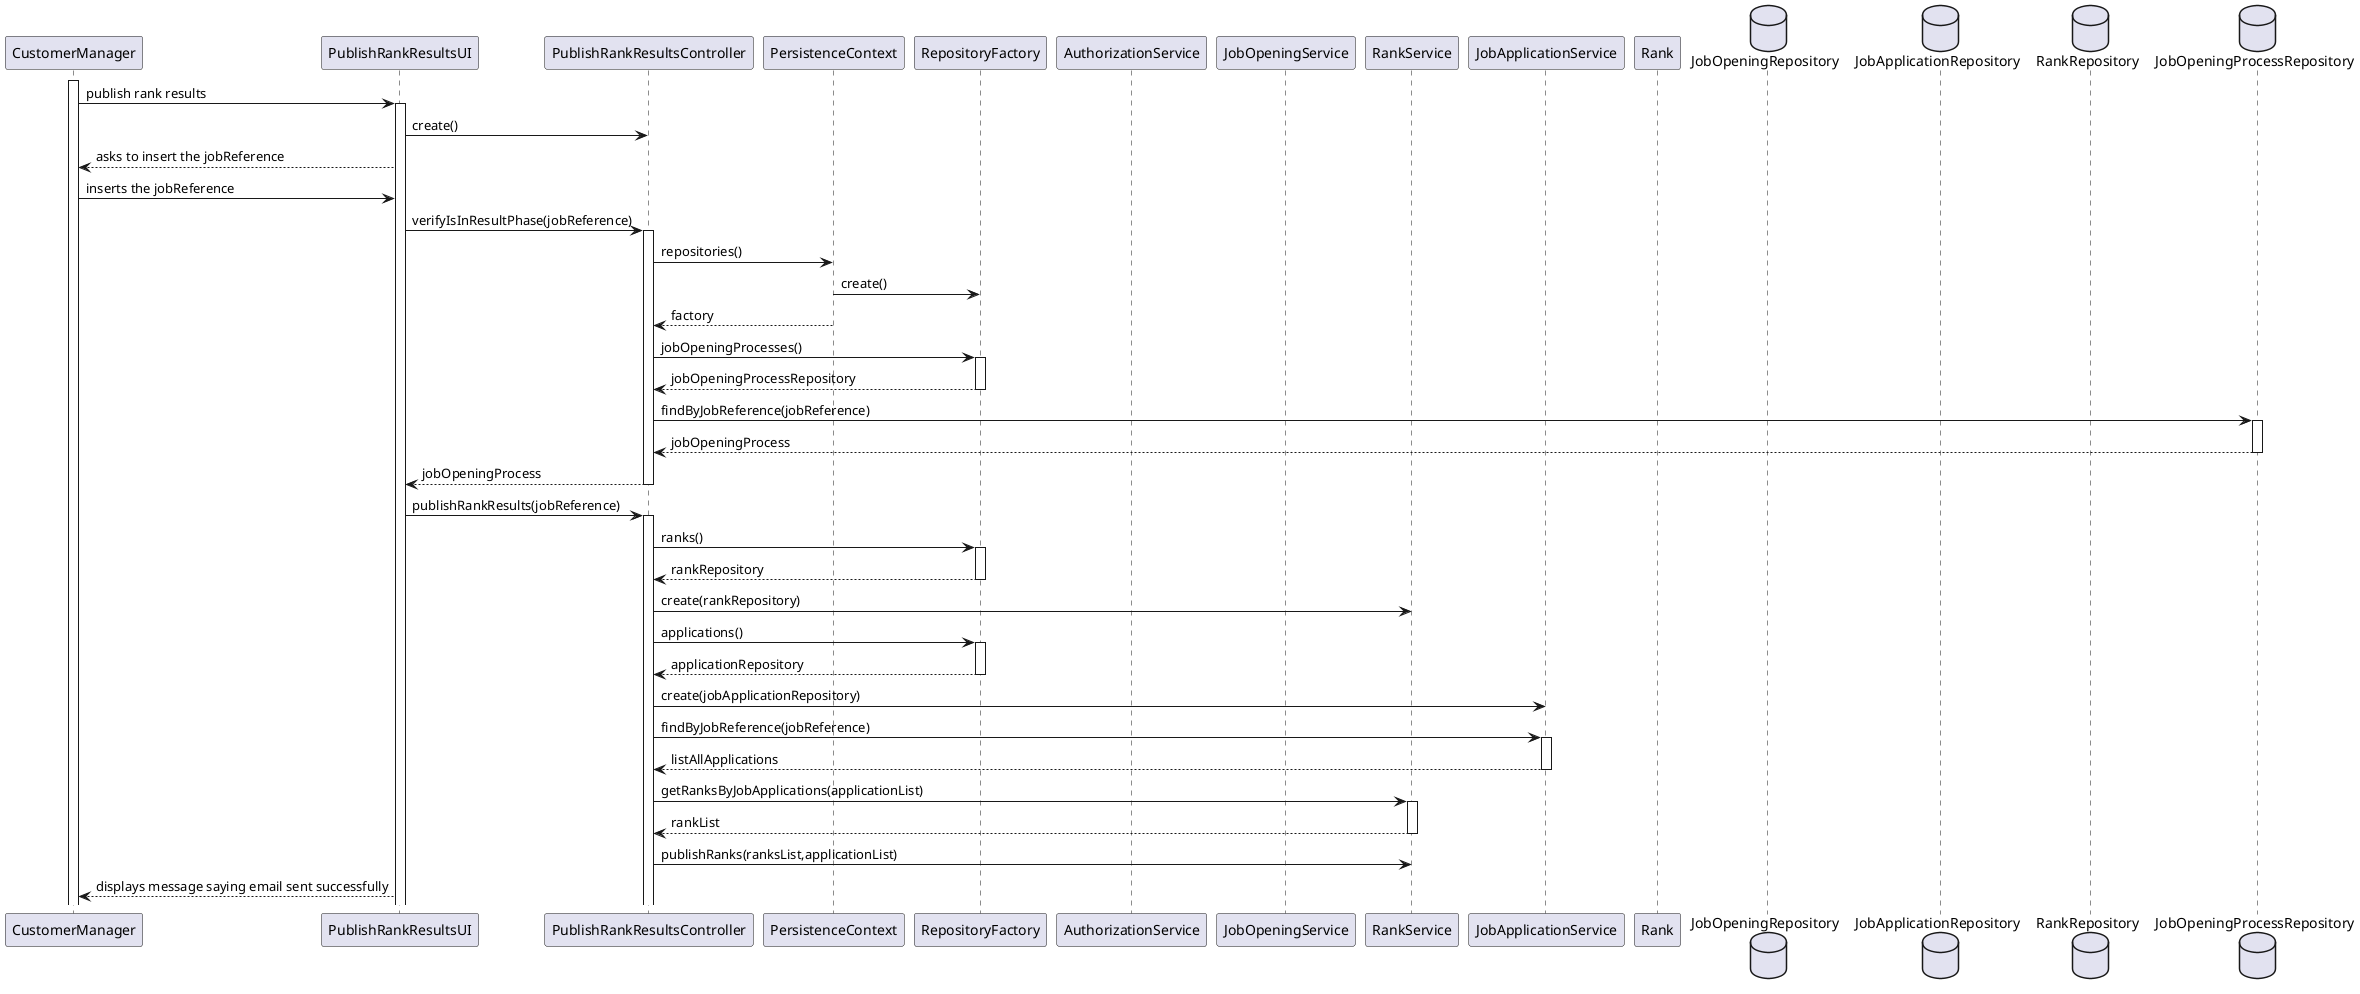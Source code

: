 @startuml
'https://plantuml.com/sequence-diagram

participant CustomerManager as Actor
participant PublishRankResultsUI as UI
participant PublishRankResultsController as Controller
participant PersistenceContext as Persistence
participant RepositoryFactory as Factory
participant AuthorizationService as AuthzService
participant JobOpeningService as JobOpeningService
participant RankService as RankService
participant JobApplicationService as JobApplicationService
participant Rank as Domain
database JobOpeningRepository as JobOpeningRepository
database JobApplicationRepository as ApplicationRepository
database RankRepository as RankRepository
database JobOpeningProcessRepository as JobOpeningProcessRepository
activate Actor

Actor -> UI : publish rank results

    activate UI

        UI -> Controller : create()

        UI --> Actor : asks to insert the jobReference

        Actor -> UI : inserts the jobReference

        UI -> Controller : verifyIsInResultPhase(jobReference)

        activate Controller

        Controller -> Persistence : repositories()

        Persistence -> Factory : create()

        Persistence --> Controller : factory

        Controller -> Factory : jobOpeningProcesses()

        activate Factory

        Factory --> Controller : jobOpeningProcessRepository

        deactivate Factory

        Controller -> JobOpeningProcessRepository : findByJobReference(jobReference)

        activate JobOpeningProcessRepository

        JobOpeningProcessRepository --> Controller : jobOpeningProcess

        deactivate JobOpeningProcessRepository

        Controller --> UI : jobOpeningProcess

        deactivate Controller

        UI -> Controller : publishRankResults(jobReference)

        activate Controller

        Controller -> Factory : ranks()

        activate Factory

        Factory --> Controller : rankRepository

        deactivate Factory

        Controller -> RankService : create(rankRepository)

        Controller -> Factory : applications()

        activate Factory

        Factory --> Controller : applicationRepository

        deactivate Factory

        Controller -> JobApplicationService : create(jobApplicationRepository)

        Controller -> JobApplicationService : findByJobReference(jobReference)

        activate JobApplicationService

        JobApplicationService --> Controller : listAllApplications

        deactivate JobApplicationService

        Controller -> RankService : getRanksByJobApplications(applicationList)

        activate RankService

        RankService --> Controller : rankList

        deactivate RankService

        Controller -> RankService : publishRanks(ranksList,applicationList)

        UI --> Actor : displays message saying email sent successfully

@enduml